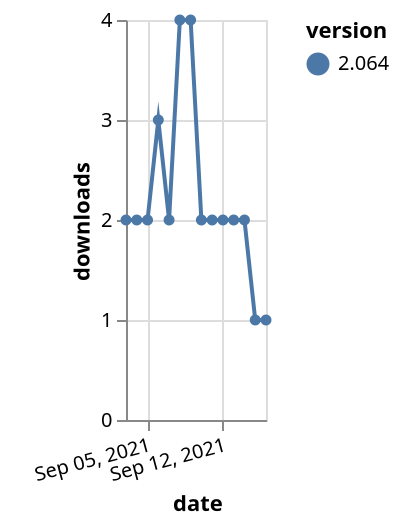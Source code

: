 {"$schema": "https://vega.github.io/schema/vega-lite/v5.json", "description": "A simple bar chart with embedded data.", "data": {"values": [{"date": "2021-09-03", "total": 2869, "delta": 2, "version": "2.064"}, {"date": "2021-09-04", "total": 2871, "delta": 2, "version": "2.064"}, {"date": "2021-09-05", "total": 2873, "delta": 2, "version": "2.064"}, {"date": "2021-09-06", "total": 2876, "delta": 3, "version": "2.064"}, {"date": "2021-09-07", "total": 2878, "delta": 2, "version": "2.064"}, {"date": "2021-09-08", "total": 2882, "delta": 4, "version": "2.064"}, {"date": "2021-09-09", "total": 2886, "delta": 4, "version": "2.064"}, {"date": "2021-09-10", "total": 2888, "delta": 2, "version": "2.064"}, {"date": "2021-09-11", "total": 2890, "delta": 2, "version": "2.064"}, {"date": "2021-09-12", "total": 2892, "delta": 2, "version": "2.064"}, {"date": "2021-09-13", "total": 2894, "delta": 2, "version": "2.064"}, {"date": "2021-09-14", "total": 2896, "delta": 2, "version": "2.064"}, {"date": "2021-09-15", "total": 2897, "delta": 1, "version": "2.064"}, {"date": "2021-09-16", "total": 2898, "delta": 1, "version": "2.064"}]}, "width": "container", "mark": {"type": "line", "point": {"filled": true}}, "encoding": {"x": {"field": "date", "type": "temporal", "timeUnit": "yearmonthdate", "title": "date", "axis": {"labelAngle": -15}}, "y": {"field": "delta", "type": "quantitative", "title": "downloads"}, "color": {"field": "version", "type": "nominal"}, "tooltip": {"field": "delta"}}}